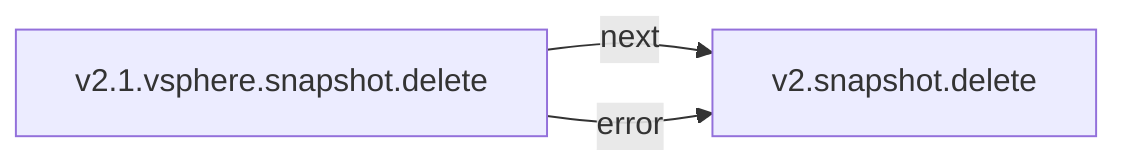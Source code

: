 graph LR
  v2.1.vsphere.snapshot.delete -->|next| v2.snapshot.delete
  v2.1.vsphere.snapshot.delete -->|error| v2.snapshot.delete
